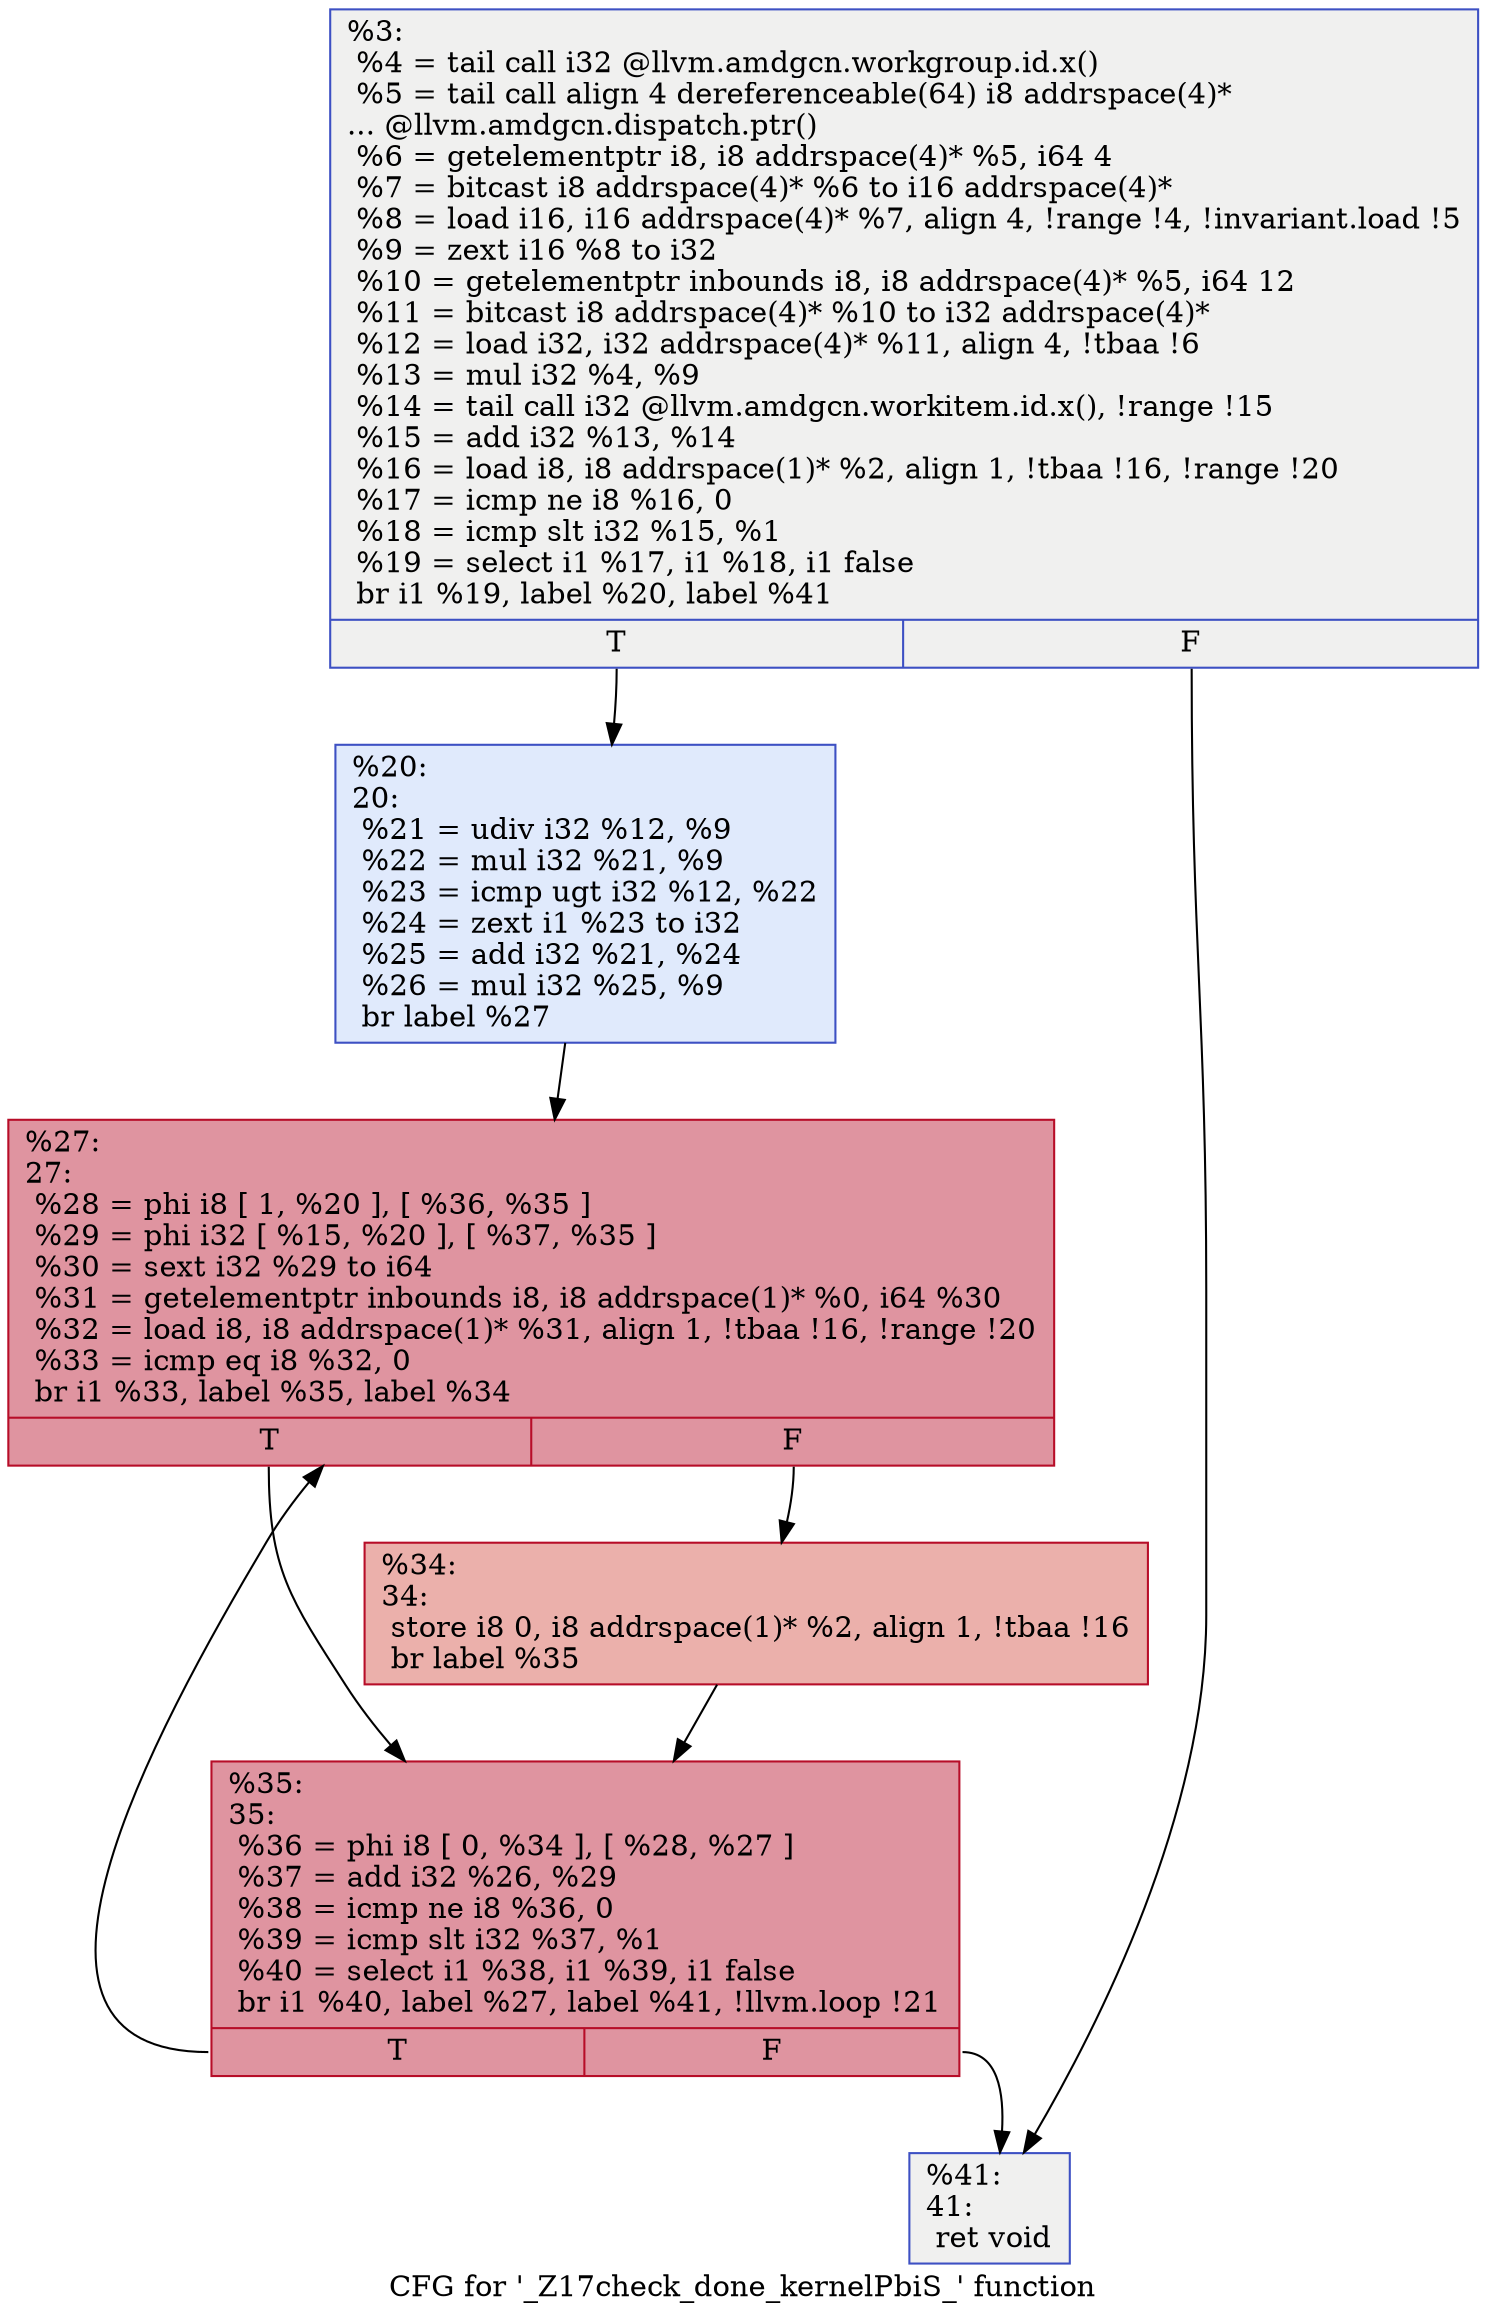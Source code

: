 digraph "CFG for '_Z17check_done_kernelPbiS_' function" {
	label="CFG for '_Z17check_done_kernelPbiS_' function";

	Node0x63bb5c0 [shape=record,color="#3d50c3ff", style=filled, fillcolor="#dedcdb70",label="{%3:\l  %4 = tail call i32 @llvm.amdgcn.workgroup.id.x()\l  %5 = tail call align 4 dereferenceable(64) i8 addrspace(4)*\l... @llvm.amdgcn.dispatch.ptr()\l  %6 = getelementptr i8, i8 addrspace(4)* %5, i64 4\l  %7 = bitcast i8 addrspace(4)* %6 to i16 addrspace(4)*\l  %8 = load i16, i16 addrspace(4)* %7, align 4, !range !4, !invariant.load !5\l  %9 = zext i16 %8 to i32\l  %10 = getelementptr inbounds i8, i8 addrspace(4)* %5, i64 12\l  %11 = bitcast i8 addrspace(4)* %10 to i32 addrspace(4)*\l  %12 = load i32, i32 addrspace(4)* %11, align 4, !tbaa !6\l  %13 = mul i32 %4, %9\l  %14 = tail call i32 @llvm.amdgcn.workitem.id.x(), !range !15\l  %15 = add i32 %13, %14\l  %16 = load i8, i8 addrspace(1)* %2, align 1, !tbaa !16, !range !20\l  %17 = icmp ne i8 %16, 0\l  %18 = icmp slt i32 %15, %1\l  %19 = select i1 %17, i1 %18, i1 false\l  br i1 %19, label %20, label %41\l|{<s0>T|<s1>F}}"];
	Node0x63bb5c0:s0 -> Node0x63bdcd0;
	Node0x63bb5c0:s1 -> Node0x63bdd60;
	Node0x63bdcd0 [shape=record,color="#3d50c3ff", style=filled, fillcolor="#b9d0f970",label="{%20:\l20:                                               \l  %21 = udiv i32 %12, %9\l  %22 = mul i32 %21, %9\l  %23 = icmp ugt i32 %12, %22\l  %24 = zext i1 %23 to i32\l  %25 = add i32 %21, %24\l  %26 = mul i32 %25, %9\l  br label %27\l}"];
	Node0x63bdcd0 -> Node0x63be1e0;
	Node0x63be1e0 [shape=record,color="#b70d28ff", style=filled, fillcolor="#b70d2870",label="{%27:\l27:                                               \l  %28 = phi i8 [ 1, %20 ], [ %36, %35 ]\l  %29 = phi i32 [ %15, %20 ], [ %37, %35 ]\l  %30 = sext i32 %29 to i64\l  %31 = getelementptr inbounds i8, i8 addrspace(1)* %0, i64 %30\l  %32 = load i8, i8 addrspace(1)* %31, align 1, !tbaa !16, !range !20\l  %33 = icmp eq i8 %32, 0\l  br i1 %33, label %35, label %34\l|{<s0>T|<s1>F}}"];
	Node0x63be1e0:s0 -> Node0x63be300;
	Node0x63be1e0:s1 -> Node0x63bdae0;
	Node0x63bdae0 [shape=record,color="#b70d28ff", style=filled, fillcolor="#d24b4070",label="{%34:\l34:                                               \l  store i8 0, i8 addrspace(1)* %2, align 1, !tbaa !16\l  br label %35\l}"];
	Node0x63bdae0 -> Node0x63be300;
	Node0x63be300 [shape=record,color="#b70d28ff", style=filled, fillcolor="#b70d2870",label="{%35:\l35:                                               \l  %36 = phi i8 [ 0, %34 ], [ %28, %27 ]\l  %37 = add i32 %26, %29\l  %38 = icmp ne i8 %36, 0\l  %39 = icmp slt i32 %37, %1\l  %40 = select i1 %38, i1 %39, i1 false\l  br i1 %40, label %27, label %41, !llvm.loop !21\l|{<s0>T|<s1>F}}"];
	Node0x63be300:s0 -> Node0x63be1e0;
	Node0x63be300:s1 -> Node0x63bdd60;
	Node0x63bdd60 [shape=record,color="#3d50c3ff", style=filled, fillcolor="#dedcdb70",label="{%41:\l41:                                               \l  ret void\l}"];
}
